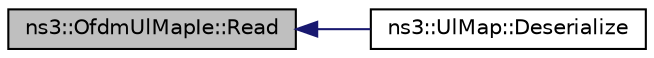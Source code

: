digraph "ns3::OfdmUlMapIe::Read"
{
  edge [fontname="Helvetica",fontsize="10",labelfontname="Helvetica",labelfontsize="10"];
  node [fontname="Helvetica",fontsize="10",shape=record];
  rankdir="LR";
  Node1 [label="ns3::OfdmUlMapIe::Read",height=0.2,width=0.4,color="black", fillcolor="grey75", style="filled", fontcolor="black"];
  Node1 -> Node2 [dir="back",color="midnightblue",fontsize="10",style="solid"];
  Node2 [label="ns3::UlMap::Deserialize",height=0.2,width=0.4,color="black", fillcolor="white", style="filled",URL="$d0/dec/classns3_1_1UlMap.html#a9bb02bf675c74186e4d0918954adfea4"];
}
